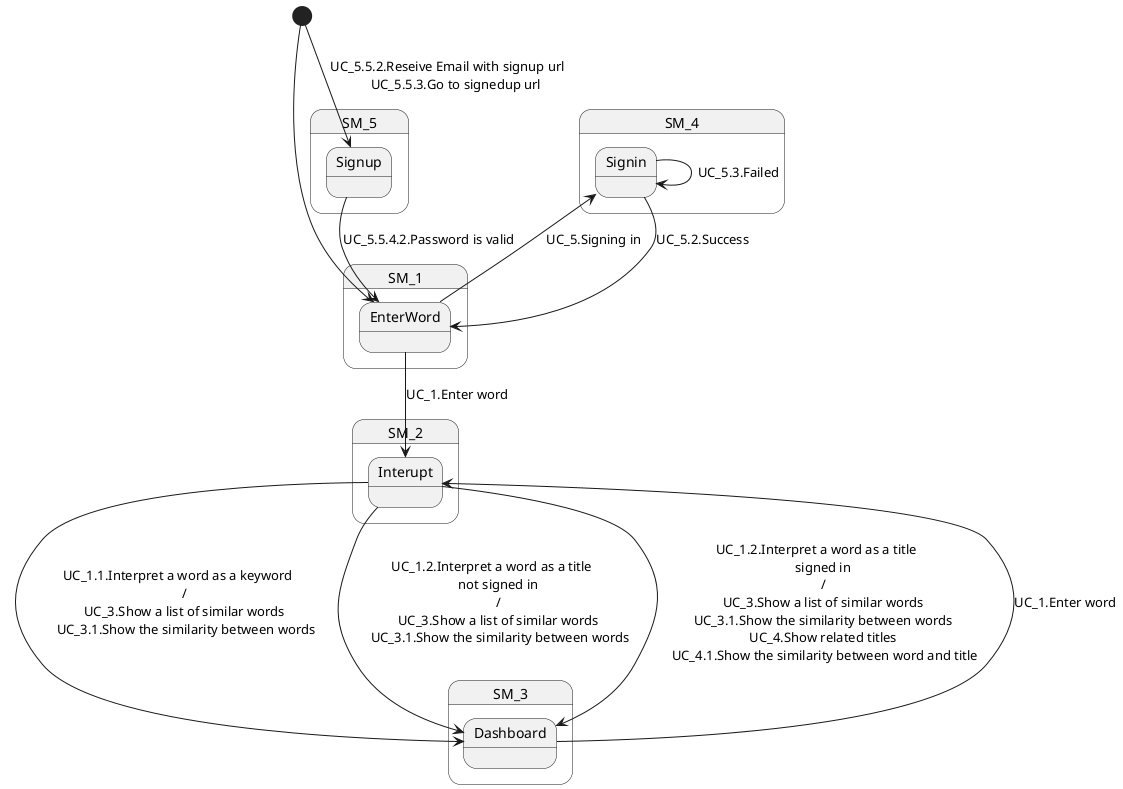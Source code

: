 @startuml

[*] --> SM_1.EnterWord
[*] --> SM_5.Signup : \
    UC_5.5.2.Reseive Email with signup url \n\
    UC_5.5.3.Go to signedup url

SM_1.EnterWord --> SM_2.Interupt : UC_1.Enter word
SM_1.EnterWord -up-> SM_4.Signin : UC_5.Signing in

SM_2.Interupt --> SM_3.Dashboard : \
    UC_1.1.Interpret a word as a keyword \n\
    / \n\
    UC_3.Show a list of similar words \n\
    UC_3.1.Show the similarity between words

SM_2.Interupt --> SM_3.Dashboard : \
    UC_1.2.Interpret a word as a title \n\
    not signed in \n\
    / \n\
    UC_3.Show a list of similar words \n\
    UC_3.1.Show the similarity between words

SM_2.Interupt --> SM_3.Dashboard : \
    UC_1.2.Interpret a word as a title \n\
    signed in \n\
    / \n\
    UC_3.Show a list of similar words \n\
    UC_3.1.Show the similarity between words \n\
    UC_4.Show related titles \n\
    UC_4.1.Show the similarity between word and title



SM_3.Dashboard --> SM_2.Interupt : UC_1.Enter word

SM_4.Signin --> SM_1.EnterWord : UC_5.2.Success
SM_4.Signin --> SM_4.Signin : UC_5.3.Failed

SM_5.Signup --> SM_1.EnterWord : UC_5.5.4.2.Password is valid


@enduml